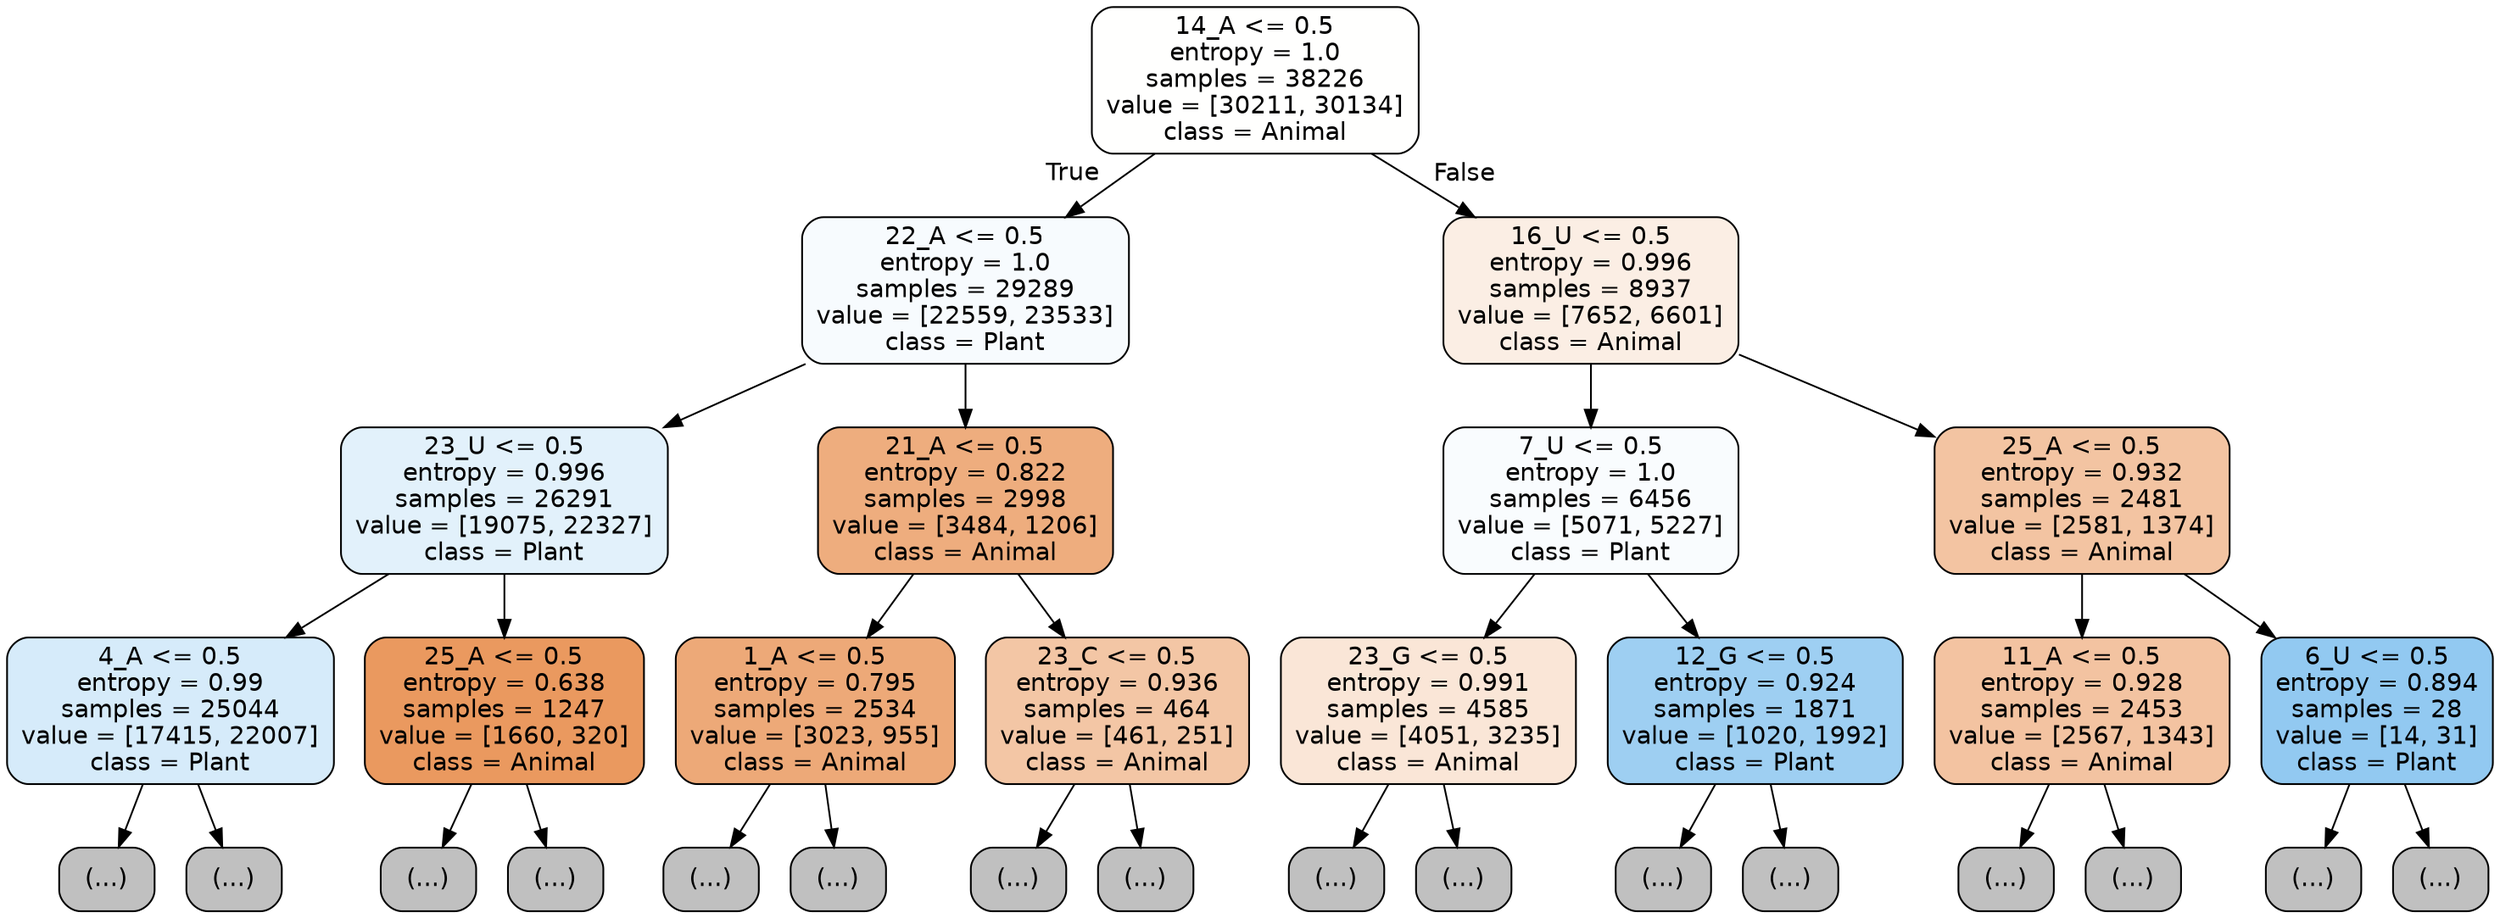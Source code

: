 digraph Tree {
node [shape=box, style="filled, rounded", color="black", fontname="helvetica"] ;
edge [fontname="helvetica"] ;
0 [label="14_A <= 0.5\nentropy = 1.0\nsamples = 38226\nvalue = [30211, 30134]\nclass = Animal", fillcolor="#fffffe"] ;
1 [label="22_A <= 0.5\nentropy = 1.0\nsamples = 29289\nvalue = [22559, 23533]\nclass = Plant", fillcolor="#f7fbfe"] ;
0 -> 1 [labeldistance=2.5, labelangle=45, headlabel="True"] ;
2 [label="23_U <= 0.5\nentropy = 0.996\nsamples = 26291\nvalue = [19075, 22327]\nclass = Plant", fillcolor="#e2f1fb"] ;
1 -> 2 ;
3 [label="4_A <= 0.5\nentropy = 0.99\nsamples = 25044\nvalue = [17415, 22007]\nclass = Plant", fillcolor="#d6ebfa"] ;
2 -> 3 ;
4 [label="(...)", fillcolor="#C0C0C0"] ;
3 -> 4 ;
8231 [label="(...)", fillcolor="#C0C0C0"] ;
3 -> 8231 ;
10686 [label="25_A <= 0.5\nentropy = 0.638\nsamples = 1247\nvalue = [1660, 320]\nclass = Animal", fillcolor="#ea995f"] ;
2 -> 10686 ;
10687 [label="(...)", fillcolor="#C0C0C0"] ;
10686 -> 10687 ;
11090 [label="(...)", fillcolor="#C0C0C0"] ;
10686 -> 11090 ;
11113 [label="21_A <= 0.5\nentropy = 0.822\nsamples = 2998\nvalue = [3484, 1206]\nclass = Animal", fillcolor="#eead7e"] ;
1 -> 11113 ;
11114 [label="1_A <= 0.5\nentropy = 0.795\nsamples = 2534\nvalue = [3023, 955]\nclass = Animal", fillcolor="#eda978"] ;
11113 -> 11114 ;
11115 [label="(...)", fillcolor="#C0C0C0"] ;
11114 -> 11115 ;
12030 [label="(...)", fillcolor="#C0C0C0"] ;
11114 -> 12030 ;
12251 [label="23_C <= 0.5\nentropy = 0.936\nsamples = 464\nvalue = [461, 251]\nclass = Animal", fillcolor="#f3c6a5"] ;
11113 -> 12251 ;
12252 [label="(...)", fillcolor="#C0C0C0"] ;
12251 -> 12252 ;
12525 [label="(...)", fillcolor="#C0C0C0"] ;
12251 -> 12525 ;
12538 [label="16_U <= 0.5\nentropy = 0.996\nsamples = 8937\nvalue = [7652, 6601]\nclass = Animal", fillcolor="#fbeee4"] ;
0 -> 12538 [labeldistance=2.5, labelangle=-45, headlabel="False"] ;
12539 [label="7_U <= 0.5\nentropy = 1.0\nsamples = 6456\nvalue = [5071, 5227]\nclass = Plant", fillcolor="#f9fcfe"] ;
12538 -> 12539 ;
12540 [label="23_G <= 0.5\nentropy = 0.991\nsamples = 4585\nvalue = [4051, 3235]\nclass = Animal", fillcolor="#fae6d7"] ;
12539 -> 12540 ;
12541 [label="(...)", fillcolor="#C0C0C0"] ;
12540 -> 12541 ;
14780 [label="(...)", fillcolor="#C0C0C0"] ;
12540 -> 14780 ;
14891 [label="12_G <= 0.5\nentropy = 0.924\nsamples = 1871\nvalue = [1020, 1992]\nclass = Plant", fillcolor="#9ecff2"] ;
12539 -> 14891 ;
14892 [label="(...)", fillcolor="#C0C0C0"] ;
14891 -> 14892 ;
15453 [label="(...)", fillcolor="#C0C0C0"] ;
14891 -> 15453 ;
15652 [label="25_A <= 0.5\nentropy = 0.932\nsamples = 2481\nvalue = [2581, 1374]\nclass = Animal", fillcolor="#f3c4a2"] ;
12538 -> 15652 ;
15653 [label="11_A <= 0.5\nentropy = 0.928\nsamples = 2453\nvalue = [2567, 1343]\nclass = Animal", fillcolor="#f3c3a1"] ;
15652 -> 15653 ;
15654 [label="(...)", fillcolor="#C0C0C0"] ;
15653 -> 15654 ;
16501 [label="(...)", fillcolor="#C0C0C0"] ;
15653 -> 16501 ;
16806 [label="6_U <= 0.5\nentropy = 0.894\nsamples = 28\nvalue = [14, 31]\nclass = Plant", fillcolor="#92c9f1"] ;
15652 -> 16806 ;
16807 [label="(...)", fillcolor="#C0C0C0"] ;
16806 -> 16807 ;
16818 [label="(...)", fillcolor="#C0C0C0"] ;
16806 -> 16818 ;
}